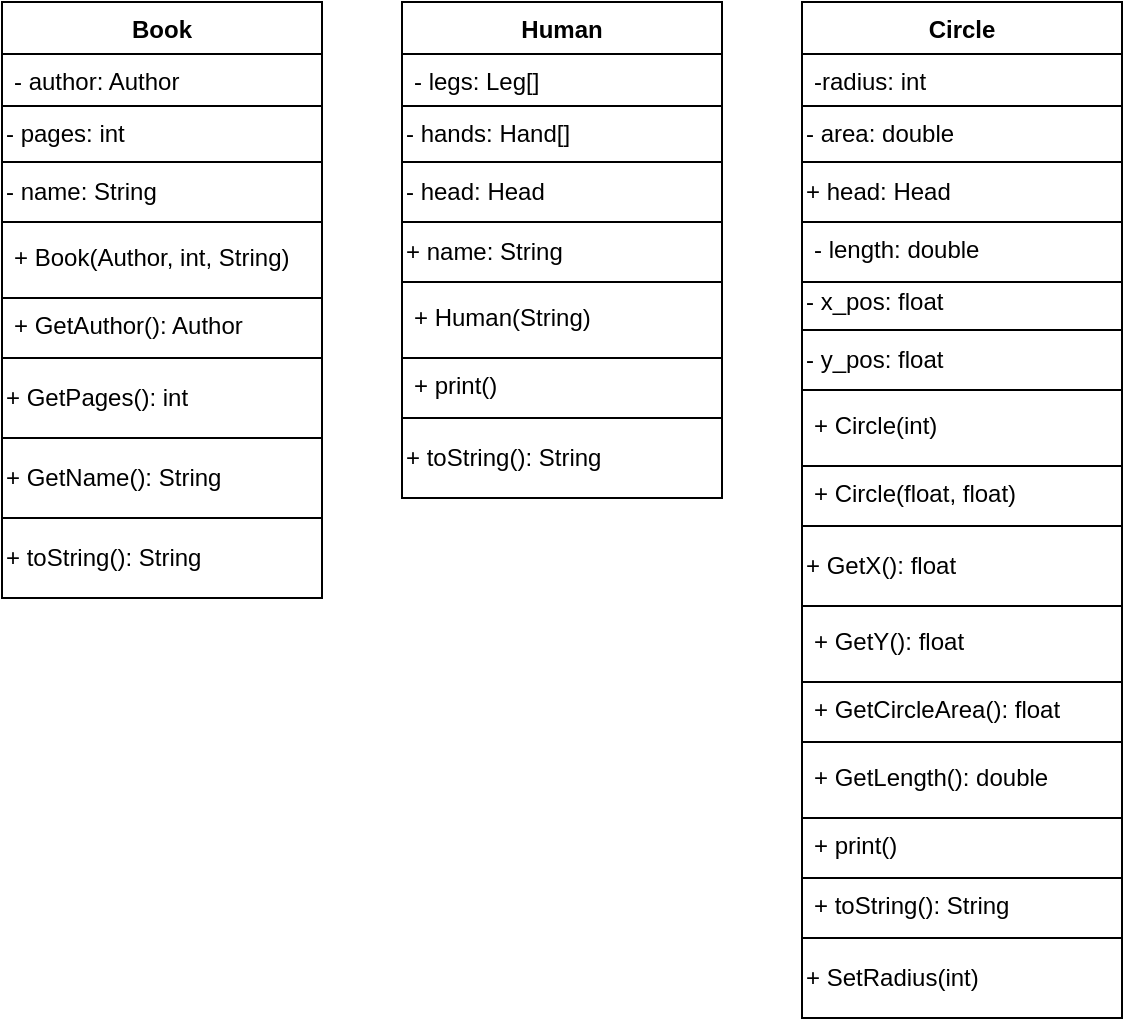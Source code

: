 <mxfile version="13.6.9" type="device"><diagram id="Y6iXqaIz2DYy-LkLOh5k" name="Page-1"><mxGraphModel dx="711" dy="790" grid="1" gridSize="10" guides="1" tooltips="1" connect="1" arrows="1" fold="1" page="1" pageScale="1" pageWidth="827" pageHeight="1169" math="0" shadow="0"><root><mxCell id="0"/><mxCell id="1" parent="0"/><mxCell id="NkEZdEwySyP1goGH-dpI-23" value="" style="rounded=0;whiteSpace=wrap;html=1;" vertex="1" parent="1"><mxGeometry x="350" y="438" width="160" height="30" as="geometry"/></mxCell><mxCell id="NkEZdEwySyP1goGH-dpI-24" value="+ print()" style="text;strokeColor=none;fillColor=none;align=left;verticalAlign=top;spacingLeft=4;spacingRight=4;overflow=hidden;rotatable=0;points=[[0,0.5],[1,0.5]];portConstraint=eastwest;" vertex="1" parent="1"><mxGeometry x="350" y="438" width="160" height="30" as="geometry"/></mxCell><mxCell id="NkEZdEwySyP1goGH-dpI-25" value="" style="rounded=0;whiteSpace=wrap;html=1;" vertex="1" parent="1"><mxGeometry x="350" y="468" width="160" height="40" as="geometry"/></mxCell><mxCell id="NkEZdEwySyP1goGH-dpI-26" value="+ toString(): String" style="text;html=1;strokeColor=none;fillColor=none;align=left;verticalAlign=middle;whiteSpace=wrap;rounded=0;" vertex="1" parent="1"><mxGeometry x="350" y="468" width="160" height="40" as="geometry"/></mxCell><mxCell id="NkEZdEwySyP1goGH-dpI-27" value="" style="rounded=0;whiteSpace=wrap;html=1;" vertex="1" parent="1"><mxGeometry x="350" y="312" width="160" height="28" as="geometry"/></mxCell><mxCell id="NkEZdEwySyP1goGH-dpI-12" value="Human" style="swimlane;fontStyle=1;align=center;verticalAlign=top;childLayout=stackLayout;horizontal=1;startSize=26;horizontalStack=0;resizeParent=1;resizeParentMax=0;resizeLast=0;collapsible=1;marginBottom=0;" vertex="1" parent="1"><mxGeometry x="350" y="260" width="160" height="52" as="geometry"/></mxCell><mxCell id="NkEZdEwySyP1goGH-dpI-13" value="- legs: Leg[]&#xA;&#xA;" style="text;strokeColor=none;fillColor=none;align=left;verticalAlign=top;spacingLeft=4;spacingRight=4;overflow=hidden;rotatable=0;points=[[0,0.5],[1,0.5]];portConstraint=eastwest;" vertex="1" parent="NkEZdEwySyP1goGH-dpI-12"><mxGeometry y="26" width="160" height="26" as="geometry"/></mxCell><mxCell id="NkEZdEwySyP1goGH-dpI-28" value="- hands: Hand[]" style="text;html=1;strokeColor=none;fillColor=none;align=left;verticalAlign=middle;whiteSpace=wrap;rounded=0;" vertex="1" parent="1"><mxGeometry x="350" y="316" width="160" height="20" as="geometry"/></mxCell><mxCell id="NkEZdEwySyP1goGH-dpI-29" value="" style="rounded=0;whiteSpace=wrap;html=1;" vertex="1" parent="1"><mxGeometry x="350" y="340" width="160" height="30" as="geometry"/></mxCell><mxCell id="NkEZdEwySyP1goGH-dpI-30" value="- head: Head" style="text;html=1;strokeColor=none;fillColor=none;align=left;verticalAlign=middle;whiteSpace=wrap;rounded=0;" vertex="1" parent="1"><mxGeometry x="350" y="340" width="160" height="30" as="geometry"/></mxCell><mxCell id="NkEZdEwySyP1goGH-dpI-31" value="&lt;div align=&quot;right&quot;&gt;&lt;br&gt;&lt;/div&gt;" style="rounded=0;whiteSpace=wrap;html=1;" vertex="1" parent="1"><mxGeometry x="350" y="400" width="160" height="38" as="geometry"/></mxCell><mxCell id="NkEZdEwySyP1goGH-dpI-15" value="+ Human(String)" style="text;strokeColor=none;fillColor=none;align=left;verticalAlign=top;spacingLeft=4;spacingRight=4;overflow=hidden;rotatable=0;points=[[0,0.5],[1,0.5]];portConstraint=eastwest;" vertex="1" parent="1"><mxGeometry x="350" y="404" width="160" height="30" as="geometry"/></mxCell><mxCell id="NkEZdEwySyP1goGH-dpI-32" value="" style="rounded=0;whiteSpace=wrap;html=1;" vertex="1" parent="1"><mxGeometry x="550" y="492" width="160" height="30" as="geometry"/></mxCell><mxCell id="NkEZdEwySyP1goGH-dpI-33" value="+ Circle(float, float)" style="text;strokeColor=none;fillColor=none;align=left;verticalAlign=top;spacingLeft=4;spacingRight=4;overflow=hidden;rotatable=0;points=[[0,0.5],[1,0.5]];portConstraint=eastwest;" vertex="1" parent="1"><mxGeometry x="550" y="492" width="160" height="30" as="geometry"/></mxCell><mxCell id="NkEZdEwySyP1goGH-dpI-34" value="" style="rounded=0;whiteSpace=wrap;html=1;" vertex="1" parent="1"><mxGeometry x="550" y="522" width="160" height="40" as="geometry"/></mxCell><mxCell id="NkEZdEwySyP1goGH-dpI-35" value="+ GetX(): float" style="text;html=1;strokeColor=none;fillColor=none;align=left;verticalAlign=middle;whiteSpace=wrap;rounded=0;" vertex="1" parent="1"><mxGeometry x="550" y="522" width="160" height="40" as="geometry"/></mxCell><mxCell id="NkEZdEwySyP1goGH-dpI-36" value="" style="rounded=0;whiteSpace=wrap;html=1;" vertex="1" parent="1"><mxGeometry x="550" y="312" width="160" height="28" as="geometry"/></mxCell><mxCell id="NkEZdEwySyP1goGH-dpI-39" value="- area: double" style="text;html=1;strokeColor=none;fillColor=none;align=left;verticalAlign=middle;whiteSpace=wrap;rounded=0;" vertex="1" parent="1"><mxGeometry x="550" y="316" width="160" height="20" as="geometry"/></mxCell><mxCell id="NkEZdEwySyP1goGH-dpI-40" value="" style="rounded=0;whiteSpace=wrap;html=1;" vertex="1" parent="1"><mxGeometry x="550" y="340" width="160" height="30" as="geometry"/></mxCell><mxCell id="NkEZdEwySyP1goGH-dpI-41" value="+ head: Head" style="text;html=1;strokeColor=none;fillColor=none;align=left;verticalAlign=middle;whiteSpace=wrap;rounded=0;" vertex="1" parent="1"><mxGeometry x="550" y="340" width="160" height="30" as="geometry"/></mxCell><mxCell id="NkEZdEwySyP1goGH-dpI-42" value="&lt;div align=&quot;right&quot;&gt;&lt;br&gt;&lt;/div&gt;" style="rounded=0;whiteSpace=wrap;html=1;" vertex="1" parent="1"><mxGeometry x="550" y="454" width="160" height="38" as="geometry"/></mxCell><mxCell id="NkEZdEwySyP1goGH-dpI-43" value="+ Circle(int)" style="text;strokeColor=none;fillColor=none;align=left;verticalAlign=top;spacingLeft=4;spacingRight=4;overflow=hidden;rotatable=0;points=[[0,0.5],[1,0.5]];portConstraint=eastwest;" vertex="1" parent="1"><mxGeometry x="550" y="458" width="160" height="30" as="geometry"/></mxCell><mxCell id="NkEZdEwySyP1goGH-dpI-37" value="Circle" style="swimlane;fontStyle=1;align=center;verticalAlign=top;childLayout=stackLayout;horizontal=1;startSize=26;horizontalStack=0;resizeParent=1;resizeParentMax=0;resizeLast=0;collapsible=1;marginBottom=0;" vertex="1" parent="1"><mxGeometry x="550" y="260" width="160" height="52" as="geometry"/></mxCell><mxCell id="NkEZdEwySyP1goGH-dpI-38" value="-radius: int" style="text;strokeColor=none;fillColor=none;align=left;verticalAlign=top;spacingLeft=4;spacingRight=4;overflow=hidden;rotatable=0;points=[[0,0.5],[1,0.5]];portConstraint=eastwest;" vertex="1" parent="NkEZdEwySyP1goGH-dpI-37"><mxGeometry y="26" width="160" height="26" as="geometry"/></mxCell><mxCell id="NkEZdEwySyP1goGH-dpI-44" value="" style="rounded=0;whiteSpace=wrap;html=1;" vertex="1" parent="1"><mxGeometry x="550" y="396" width="160" height="28" as="geometry"/></mxCell><mxCell id="NkEZdEwySyP1goGH-dpI-45" value="- x_pos: float" style="text;html=1;strokeColor=none;fillColor=none;align=left;verticalAlign=middle;whiteSpace=wrap;rounded=0;" vertex="1" parent="1"><mxGeometry x="550" y="400" width="160" height="20" as="geometry"/></mxCell><mxCell id="NkEZdEwySyP1goGH-dpI-46" value="" style="rounded=0;whiteSpace=wrap;html=1;" vertex="1" parent="1"><mxGeometry x="550" y="424" width="160" height="30" as="geometry"/></mxCell><mxCell id="NkEZdEwySyP1goGH-dpI-47" value="- y_pos: float" style="text;html=1;strokeColor=none;fillColor=none;align=left;verticalAlign=middle;whiteSpace=wrap;rounded=0;" vertex="1" parent="1"><mxGeometry x="550" y="424" width="160" height="30" as="geometry"/></mxCell><mxCell id="NkEZdEwySyP1goGH-dpI-49" value="" style="rounded=0;whiteSpace=wrap;html=1;" vertex="1" parent="1"><mxGeometry x="550" y="370" width="160" height="30" as="geometry"/></mxCell><mxCell id="NkEZdEwySyP1goGH-dpI-48" value="- length: double" style="text;strokeColor=none;fillColor=none;align=left;verticalAlign=top;spacingLeft=4;spacingRight=4;overflow=hidden;rotatable=0;points=[[0,0.5],[1,0.5]];portConstraint=eastwest;" vertex="1" parent="1"><mxGeometry x="550" y="370" width="160" height="26" as="geometry"/></mxCell><mxCell id="NkEZdEwySyP1goGH-dpI-50" value="" style="rounded=0;whiteSpace=wrap;html=1;" vertex="1" parent="1"><mxGeometry x="350" y="370" width="160" height="30" as="geometry"/></mxCell><mxCell id="NkEZdEwySyP1goGH-dpI-51" value="+ name: String" style="text;html=1;strokeColor=none;fillColor=none;align=left;verticalAlign=middle;whiteSpace=wrap;rounded=0;" vertex="1" parent="1"><mxGeometry x="350" y="370" width="160" height="30" as="geometry"/></mxCell><mxCell id="NkEZdEwySyP1goGH-dpI-52" value="" style="rounded=0;whiteSpace=wrap;html=1;" vertex="1" parent="1"><mxGeometry x="550" y="600" width="160" height="30" as="geometry"/></mxCell><mxCell id="NkEZdEwySyP1goGH-dpI-53" value="+ GetCircleArea(): float" style="text;strokeColor=none;fillColor=none;align=left;verticalAlign=top;spacingLeft=4;spacingRight=4;overflow=hidden;rotatable=0;points=[[0,0.5],[1,0.5]];portConstraint=eastwest;" vertex="1" parent="1"><mxGeometry x="550" y="600" width="160" height="30" as="geometry"/></mxCell><mxCell id="NkEZdEwySyP1goGH-dpI-54" value="" style="rounded=0;whiteSpace=wrap;html=1;" vertex="1" parent="1"><mxGeometry x="550" y="728" width="160" height="40" as="geometry"/></mxCell><mxCell id="NkEZdEwySyP1goGH-dpI-55" value="+ SetRadius(int)" style="text;html=1;strokeColor=none;fillColor=none;align=left;verticalAlign=middle;whiteSpace=wrap;rounded=0;" vertex="1" parent="1"><mxGeometry x="550" y="728" width="160" height="40" as="geometry"/></mxCell><mxCell id="NkEZdEwySyP1goGH-dpI-56" value="&lt;div align=&quot;right&quot;&gt;&lt;br&gt;&lt;/div&gt;" style="rounded=0;whiteSpace=wrap;html=1;" vertex="1" parent="1"><mxGeometry x="550" y="562" width="160" height="38" as="geometry"/></mxCell><mxCell id="NkEZdEwySyP1goGH-dpI-57" value="+ GetY(): float" style="text;strokeColor=none;fillColor=none;align=left;verticalAlign=top;spacingLeft=4;spacingRight=4;overflow=hidden;rotatable=0;points=[[0,0.5],[1,0.5]];portConstraint=eastwest;" vertex="1" parent="1"><mxGeometry x="550" y="566" width="160" height="30" as="geometry"/></mxCell><mxCell id="NkEZdEwySyP1goGH-dpI-58" value="" style="rounded=0;whiteSpace=wrap;html=1;" vertex="1" parent="1"><mxGeometry x="550" y="668" width="160" height="30" as="geometry"/></mxCell><mxCell id="NkEZdEwySyP1goGH-dpI-59" value="+ print()" style="text;strokeColor=none;fillColor=none;align=left;verticalAlign=top;spacingLeft=4;spacingRight=4;overflow=hidden;rotatable=0;points=[[0,0.5],[1,0.5]];portConstraint=eastwest;" vertex="1" parent="1"><mxGeometry x="550" y="668" width="160" height="30" as="geometry"/></mxCell><mxCell id="NkEZdEwySyP1goGH-dpI-60" value="&lt;div align=&quot;right&quot;&gt;&lt;br&gt;&lt;/div&gt;" style="rounded=0;whiteSpace=wrap;html=1;" vertex="1" parent="1"><mxGeometry x="550" y="630" width="160" height="38" as="geometry"/></mxCell><mxCell id="NkEZdEwySyP1goGH-dpI-61" value="+ GetLength(): double" style="text;strokeColor=none;fillColor=none;align=left;verticalAlign=top;spacingLeft=4;spacingRight=4;overflow=hidden;rotatable=0;points=[[0,0.5],[1,0.5]];portConstraint=eastwest;" vertex="1" parent="1"><mxGeometry x="550" y="634" width="160" height="30" as="geometry"/></mxCell><mxCell id="NkEZdEwySyP1goGH-dpI-62" value="" style="rounded=0;whiteSpace=wrap;html=1;" vertex="1" parent="1"><mxGeometry x="550" y="698" width="160" height="30" as="geometry"/></mxCell><mxCell id="NkEZdEwySyP1goGH-dpI-63" value="+ toString(): String" style="text;strokeColor=none;fillColor=none;align=left;verticalAlign=top;spacingLeft=4;spacingRight=4;overflow=hidden;rotatable=0;points=[[0,0.5],[1,0.5]];portConstraint=eastwest;" vertex="1" parent="1"><mxGeometry x="550" y="698" width="160" height="30" as="geometry"/></mxCell><mxCell id="NkEZdEwySyP1goGH-dpI-64" value="" style="rounded=0;whiteSpace=wrap;html=1;" vertex="1" parent="1"><mxGeometry x="150" y="408" width="160" height="30" as="geometry"/></mxCell><mxCell id="NkEZdEwySyP1goGH-dpI-65" value="+ GetAuthor(): Author" style="text;strokeColor=none;fillColor=none;align=left;verticalAlign=top;spacingLeft=4;spacingRight=4;overflow=hidden;rotatable=0;points=[[0,0.5],[1,0.5]];portConstraint=eastwest;" vertex="1" parent="1"><mxGeometry x="150" y="408" width="160" height="30" as="geometry"/></mxCell><mxCell id="NkEZdEwySyP1goGH-dpI-66" value="" style="rounded=0;whiteSpace=wrap;html=1;" vertex="1" parent="1"><mxGeometry x="150" y="438" width="160" height="40" as="geometry"/></mxCell><mxCell id="NkEZdEwySyP1goGH-dpI-67" value="+ GetPages(): int" style="text;html=1;strokeColor=none;fillColor=none;align=left;verticalAlign=middle;whiteSpace=wrap;rounded=0;" vertex="1" parent="1"><mxGeometry x="150" y="438" width="160" height="40" as="geometry"/></mxCell><mxCell id="NkEZdEwySyP1goGH-dpI-68" value="" style="rounded=0;whiteSpace=wrap;html=1;" vertex="1" parent="1"><mxGeometry x="150" y="312" width="160" height="28" as="geometry"/></mxCell><mxCell id="NkEZdEwySyP1goGH-dpI-71" value="- pages: int" style="text;html=1;strokeColor=none;fillColor=none;align=left;verticalAlign=middle;whiteSpace=wrap;rounded=0;" vertex="1" parent="1"><mxGeometry x="150" y="316" width="160" height="20" as="geometry"/></mxCell><mxCell id="NkEZdEwySyP1goGH-dpI-72" value="" style="rounded=0;whiteSpace=wrap;html=1;" vertex="1" parent="1"><mxGeometry x="150" y="340" width="160" height="30" as="geometry"/></mxCell><mxCell id="NkEZdEwySyP1goGH-dpI-73" value="- name: String" style="text;html=1;strokeColor=none;fillColor=none;align=left;verticalAlign=middle;whiteSpace=wrap;rounded=0;" vertex="1" parent="1"><mxGeometry x="150" y="340" width="160" height="30" as="geometry"/></mxCell><mxCell id="NkEZdEwySyP1goGH-dpI-74" value="&lt;div align=&quot;right&quot;&gt;&lt;br&gt;&lt;/div&gt;" style="rounded=0;whiteSpace=wrap;html=1;" vertex="1" parent="1"><mxGeometry x="150" y="370" width="160" height="38" as="geometry"/></mxCell><mxCell id="NkEZdEwySyP1goGH-dpI-75" value="+ Book(Author, int, String)" style="text;strokeColor=none;fillColor=none;align=left;verticalAlign=top;spacingLeft=4;spacingRight=4;overflow=hidden;rotatable=0;points=[[0,0.5],[1,0.5]];portConstraint=eastwest;" vertex="1" parent="1"><mxGeometry x="150" y="374" width="160" height="30" as="geometry"/></mxCell><mxCell id="NkEZdEwySyP1goGH-dpI-78" value="" style="rounded=0;whiteSpace=wrap;html=1;" vertex="1" parent="1"><mxGeometry x="150" y="478" width="160" height="40" as="geometry"/></mxCell><mxCell id="NkEZdEwySyP1goGH-dpI-79" value="+ GetName(): String" style="text;html=1;strokeColor=none;fillColor=none;align=left;verticalAlign=middle;whiteSpace=wrap;rounded=0;" vertex="1" parent="1"><mxGeometry x="150" y="478" width="160" height="40" as="geometry"/></mxCell><mxCell id="NkEZdEwySyP1goGH-dpI-80" value="" style="rounded=0;whiteSpace=wrap;html=1;" vertex="1" parent="1"><mxGeometry x="150" y="518" width="160" height="40" as="geometry"/></mxCell><mxCell id="NkEZdEwySyP1goGH-dpI-81" value="+ toString(): String" style="text;html=1;strokeColor=none;fillColor=none;align=left;verticalAlign=middle;whiteSpace=wrap;rounded=0;" vertex="1" parent="1"><mxGeometry x="150" y="518" width="160" height="40" as="geometry"/></mxCell><mxCell id="NkEZdEwySyP1goGH-dpI-69" value="Book" style="swimlane;fontStyle=1;align=center;verticalAlign=top;childLayout=stackLayout;horizontal=1;startSize=26;horizontalStack=0;resizeParent=1;resizeParentMax=0;resizeLast=0;collapsible=1;marginBottom=0;" vertex="1" parent="1"><mxGeometry x="150" y="260" width="160" height="52" as="geometry"/></mxCell><mxCell id="NkEZdEwySyP1goGH-dpI-70" value="- author: Author" style="text;strokeColor=none;fillColor=none;align=left;verticalAlign=top;spacingLeft=4;spacingRight=4;overflow=hidden;rotatable=0;points=[[0,0.5],[1,0.5]];portConstraint=eastwest;" vertex="1" parent="NkEZdEwySyP1goGH-dpI-69"><mxGeometry y="26" width="160" height="26" as="geometry"/></mxCell></root></mxGraphModel></diagram></mxfile>